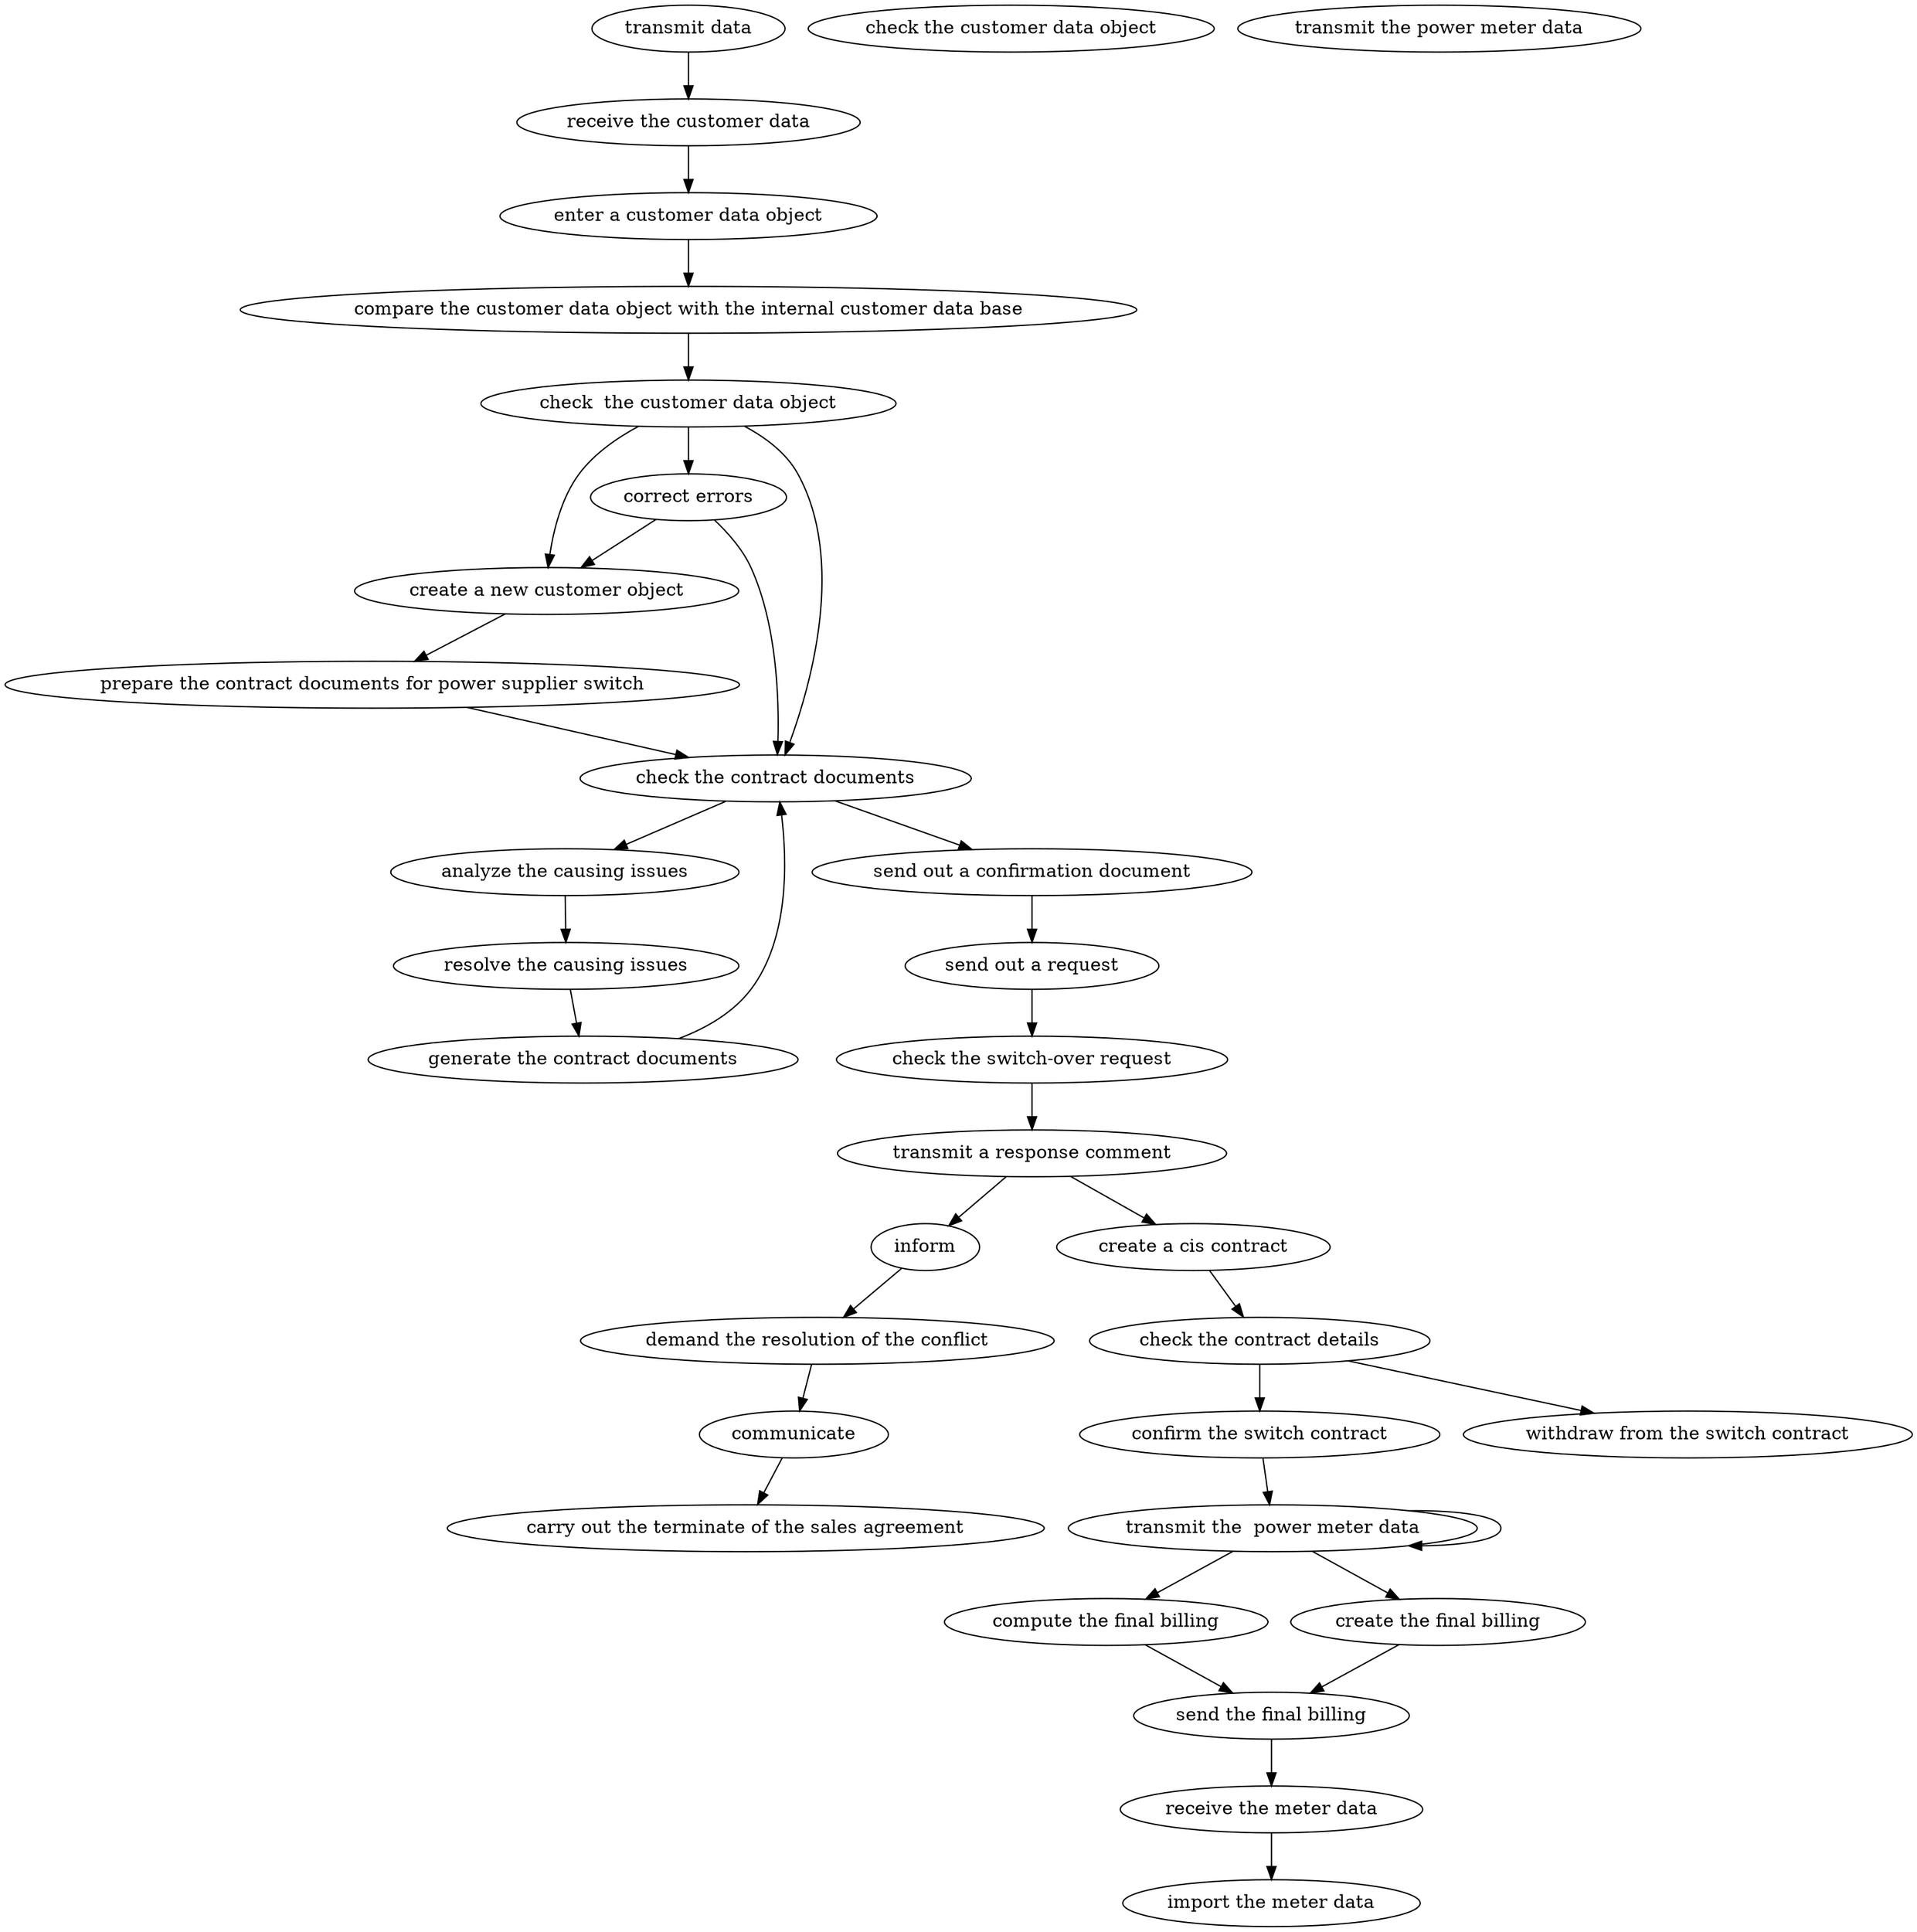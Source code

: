 digraph "doc-2.2" {
	graph [name="doc-2.2"];
	"transmit data"	[attrs="{'type': 'Activity', 'label': 'transmit data'}"];
	"receive the customer data"	[attrs="{'type': 'Activity', 'label': 'receive the customer data'}"];
	"transmit data" -> "receive the customer data"	[attrs="{'type': 'flow', 'label': 'flow'}"];
	"enter a customer data object"	[attrs="{'type': 'Activity', 'label': 'enter a customer data object'}"];
	"receive the customer data" -> "enter a customer data object"	[attrs="{'type': 'flow', 'label': 'flow'}"];
	"compare the customer data object with the internal customer data base"	[attrs="{'type': 'Activity', 'label': 'compare the customer data object with the internal customer data base'}"];
	"enter a customer data object" -> "compare the customer data object with the internal customer data base"	[attrs="{'type': 'flow', 'label': 'flow'}"];
	"check  the customer data object"	[attrs="{'type': 'Activity', 'label': 'check  the customer data object'}"];
	"compare the customer data object with the internal customer data base" -> "check  the customer data object"	[attrs="{'type': 'flow', 'label': 'flow'}"];
	"check the customer data object"	[attrs="{'type': 'Activity', 'label': 'check the customer data object'}"];
	"correct errors"	[attrs="{'type': 'Activity', 'label': 'correct errors'}"];
	"create a new customer object"	[attrs="{'type': 'Activity', 'label': 'create a new customer object'}"];
	"correct errors" -> "create a new customer object"	[attrs="{'type': 'flow', 'label': 'flow'}"];
	"check the contract documents"	[attrs="{'type': 'Activity', 'label': 'check the contract documents'}"];
	"correct errors" -> "check the contract documents"	[attrs="{'type': 'flow', 'label': 'flow'}"];
	"prepare the contract documents for power supplier switch"	[attrs="{'type': 'Activity', 'label': 'prepare the contract documents for power supplier switch'}"];
	"create a new customer object" -> "prepare the contract documents for power supplier switch"	[attrs="{'type': 'flow', 'label': 'flow'}"];
	"prepare the contract documents for power supplier switch" -> "check the contract documents"	[attrs="{'type': 'flow', 'label': 'flow'}"];
	"analyze the causing issues"	[attrs="{'type': 'Activity', 'label': 'analyze the causing issues'}"];
	"check the contract documents" -> "analyze the causing issues"	[attrs="{'type': 'flow', 'label': 'flow'}"];
	"send out a confirmation document"	[attrs="{'type': 'Activity', 'label': 'send out a confirmation document'}"];
	"check the contract documents" -> "send out a confirmation document"	[attrs="{'type': 'flow', 'label': 'flow'}"];
	"resolve the causing issues"	[attrs="{'type': 'Activity', 'label': 'resolve the causing issues'}"];
	"analyze the causing issues" -> "resolve the causing issues"	[attrs="{'type': 'flow', 'label': 'flow'}"];
	"generate the contract documents"	[attrs="{'type': 'Activity', 'label': 'generate the contract documents'}"];
	"resolve the causing issues" -> "generate the contract documents"	[attrs="{'type': 'flow', 'label': 'flow'}"];
	"generate the contract documents" -> "check the contract documents"	[attrs="{'type': 'flow', 'label': 'flow'}"];
	"send out a request"	[attrs="{'type': 'Activity', 'label': 'send out a request'}"];
	"send out a confirmation document" -> "send out a request"	[attrs="{'type': 'flow', 'label': 'flow'}"];
	"check the switch-over request"	[attrs="{'type': 'Activity', 'label': 'check the switch-over request'}"];
	"send out a request" -> "check the switch-over request"	[attrs="{'type': 'flow', 'label': 'flow'}"];
	"transmit a response comment"	[attrs="{'type': 'Activity', 'label': 'transmit a response comment'}"];
	"check the switch-over request" -> "transmit a response comment"	[attrs="{'type': 'flow', 'label': 'flow'}"];
	inform	[attrs="{'type': 'Activity', 'label': 'inform'}"];
	"transmit a response comment" -> inform	[attrs="{'type': 'flow', 'label': 'flow'}"];
	"create a cis contract"	[attrs="{'type': 'Activity', 'label': 'create a cis contract'}"];
	"transmit a response comment" -> "create a cis contract"	[attrs="{'type': 'flow', 'label': 'flow'}"];
	"demand the resolution of the conflict"	[attrs="{'type': 'Activity', 'label': 'demand the resolution of the conflict'}"];
	inform -> "demand the resolution of the conflict"	[attrs="{'type': 'flow', 'label': 'flow'}"];
	communicate	[attrs="{'type': 'Activity', 'label': 'communicate'}"];
	"demand the resolution of the conflict" -> communicate	[attrs="{'type': 'flow', 'label': 'flow'}"];
	"carry out the terminate of the sales agreement"	[attrs="{'type': 'Activity', 'label': 'carry out the terminate of the sales agreement'}"];
	communicate -> "carry out the terminate of the sales agreement"	[attrs="{'type': 'flow', 'label': 'flow'}"];
	"check the contract details"	[attrs="{'type': 'Activity', 'label': 'check the contract details'}"];
	"create a cis contract" -> "check the contract details"	[attrs="{'type': 'flow', 'label': 'flow'}"];
	"withdraw from the switch contract"	[attrs="{'type': 'Activity', 'label': 'withdraw from the switch contract'}"];
	"check the contract details" -> "withdraw from the switch contract"	[attrs="{'type': 'flow', 'label': 'flow'}"];
	"confirm the switch contract"	[attrs="{'type': 'Activity', 'label': 'confirm the switch contract'}"];
	"check the contract details" -> "confirm the switch contract"	[attrs="{'type': 'flow', 'label': 'flow'}"];
	"transmit the  power meter data"	[attrs="{'type': 'Activity', 'label': 'transmit the  power meter data'}"];
	"confirm the switch contract" -> "transmit the  power meter data"	[attrs="{'type': 'flow', 'label': 'flow'}"];
	"transmit the power meter data"	[attrs="{'type': 'Activity', 'label': 'transmit the power meter data'}"];
	"compute the final billing"	[attrs="{'type': 'Activity', 'label': 'compute the final billing'}"];
	"send the final billing"	[attrs="{'type': 'Activity', 'label': 'send the final billing'}"];
	"compute the final billing" -> "send the final billing"	[attrs="{'type': 'flow', 'label': 'flow'}"];
	"receive the meter data"	[attrs="{'type': 'Activity', 'label': 'receive the meter data'}"];
	"send the final billing" -> "receive the meter data"	[attrs="{'type': 'flow', 'label': 'flow'}"];
	"create the final billing"	[attrs="{'type': 'Activity', 'label': 'create the final billing'}"];
	"create the final billing" -> "send the final billing"	[attrs="{'type': 'flow', 'label': 'flow'}"];
	"import the meter data"	[attrs="{'type': 'Activity', 'label': 'import the meter data'}"];
	"receive the meter data" -> "import the meter data"	[attrs="{'type': 'flow', 'label': 'flow'}"];
	"check  the customer data object" -> "correct errors"	[attrs="{'type': 'flow', 'label': 'flow'}"];
	"check  the customer data object" -> "create a new customer object"	[attrs="{'type': 'flow', 'label': 'flow'}"];
	"check  the customer data object" -> "check the contract documents"	[attrs="{'type': 'flow', 'label': 'flow'}"];
	"transmit the  power meter data" -> "compute the final billing"	[attrs="{'type': 'flow', 'label': 'flow'}"];
	"transmit the  power meter data" -> "create the final billing"	[attrs="{'type': 'flow', 'label': 'flow'}"];
	"transmit the  power meter data" -> "transmit the  power meter data"	[attrs="{'type': 'flow', 'label': 'flow'}"];
}
